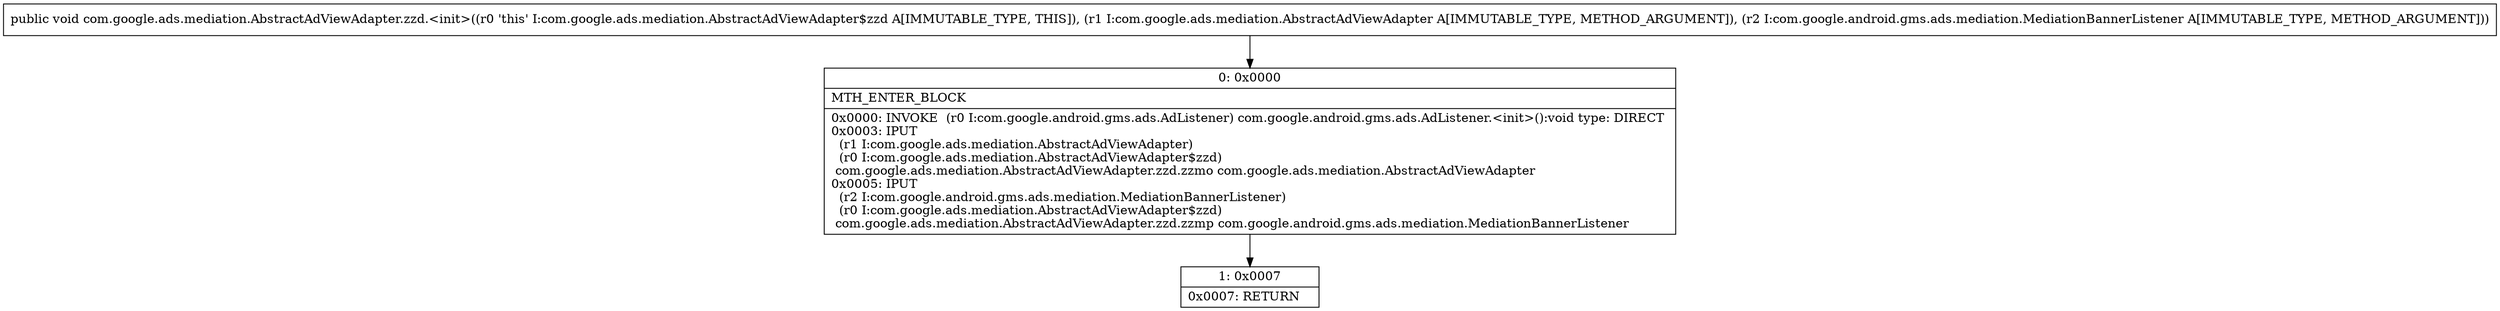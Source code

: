 digraph "CFG forcom.google.ads.mediation.AbstractAdViewAdapter.zzd.\<init\>(Lcom\/google\/ads\/mediation\/AbstractAdViewAdapter;Lcom\/google\/android\/gms\/ads\/mediation\/MediationBannerListener;)V" {
Node_0 [shape=record,label="{0\:\ 0x0000|MTH_ENTER_BLOCK\l|0x0000: INVOKE  (r0 I:com.google.android.gms.ads.AdListener) com.google.android.gms.ads.AdListener.\<init\>():void type: DIRECT \l0x0003: IPUT  \l  (r1 I:com.google.ads.mediation.AbstractAdViewAdapter)\l  (r0 I:com.google.ads.mediation.AbstractAdViewAdapter$zzd)\l com.google.ads.mediation.AbstractAdViewAdapter.zzd.zzmo com.google.ads.mediation.AbstractAdViewAdapter \l0x0005: IPUT  \l  (r2 I:com.google.android.gms.ads.mediation.MediationBannerListener)\l  (r0 I:com.google.ads.mediation.AbstractAdViewAdapter$zzd)\l com.google.ads.mediation.AbstractAdViewAdapter.zzd.zzmp com.google.android.gms.ads.mediation.MediationBannerListener \l}"];
Node_1 [shape=record,label="{1\:\ 0x0007|0x0007: RETURN   \l}"];
MethodNode[shape=record,label="{public void com.google.ads.mediation.AbstractAdViewAdapter.zzd.\<init\>((r0 'this' I:com.google.ads.mediation.AbstractAdViewAdapter$zzd A[IMMUTABLE_TYPE, THIS]), (r1 I:com.google.ads.mediation.AbstractAdViewAdapter A[IMMUTABLE_TYPE, METHOD_ARGUMENT]), (r2 I:com.google.android.gms.ads.mediation.MediationBannerListener A[IMMUTABLE_TYPE, METHOD_ARGUMENT])) }"];
MethodNode -> Node_0;
Node_0 -> Node_1;
}

